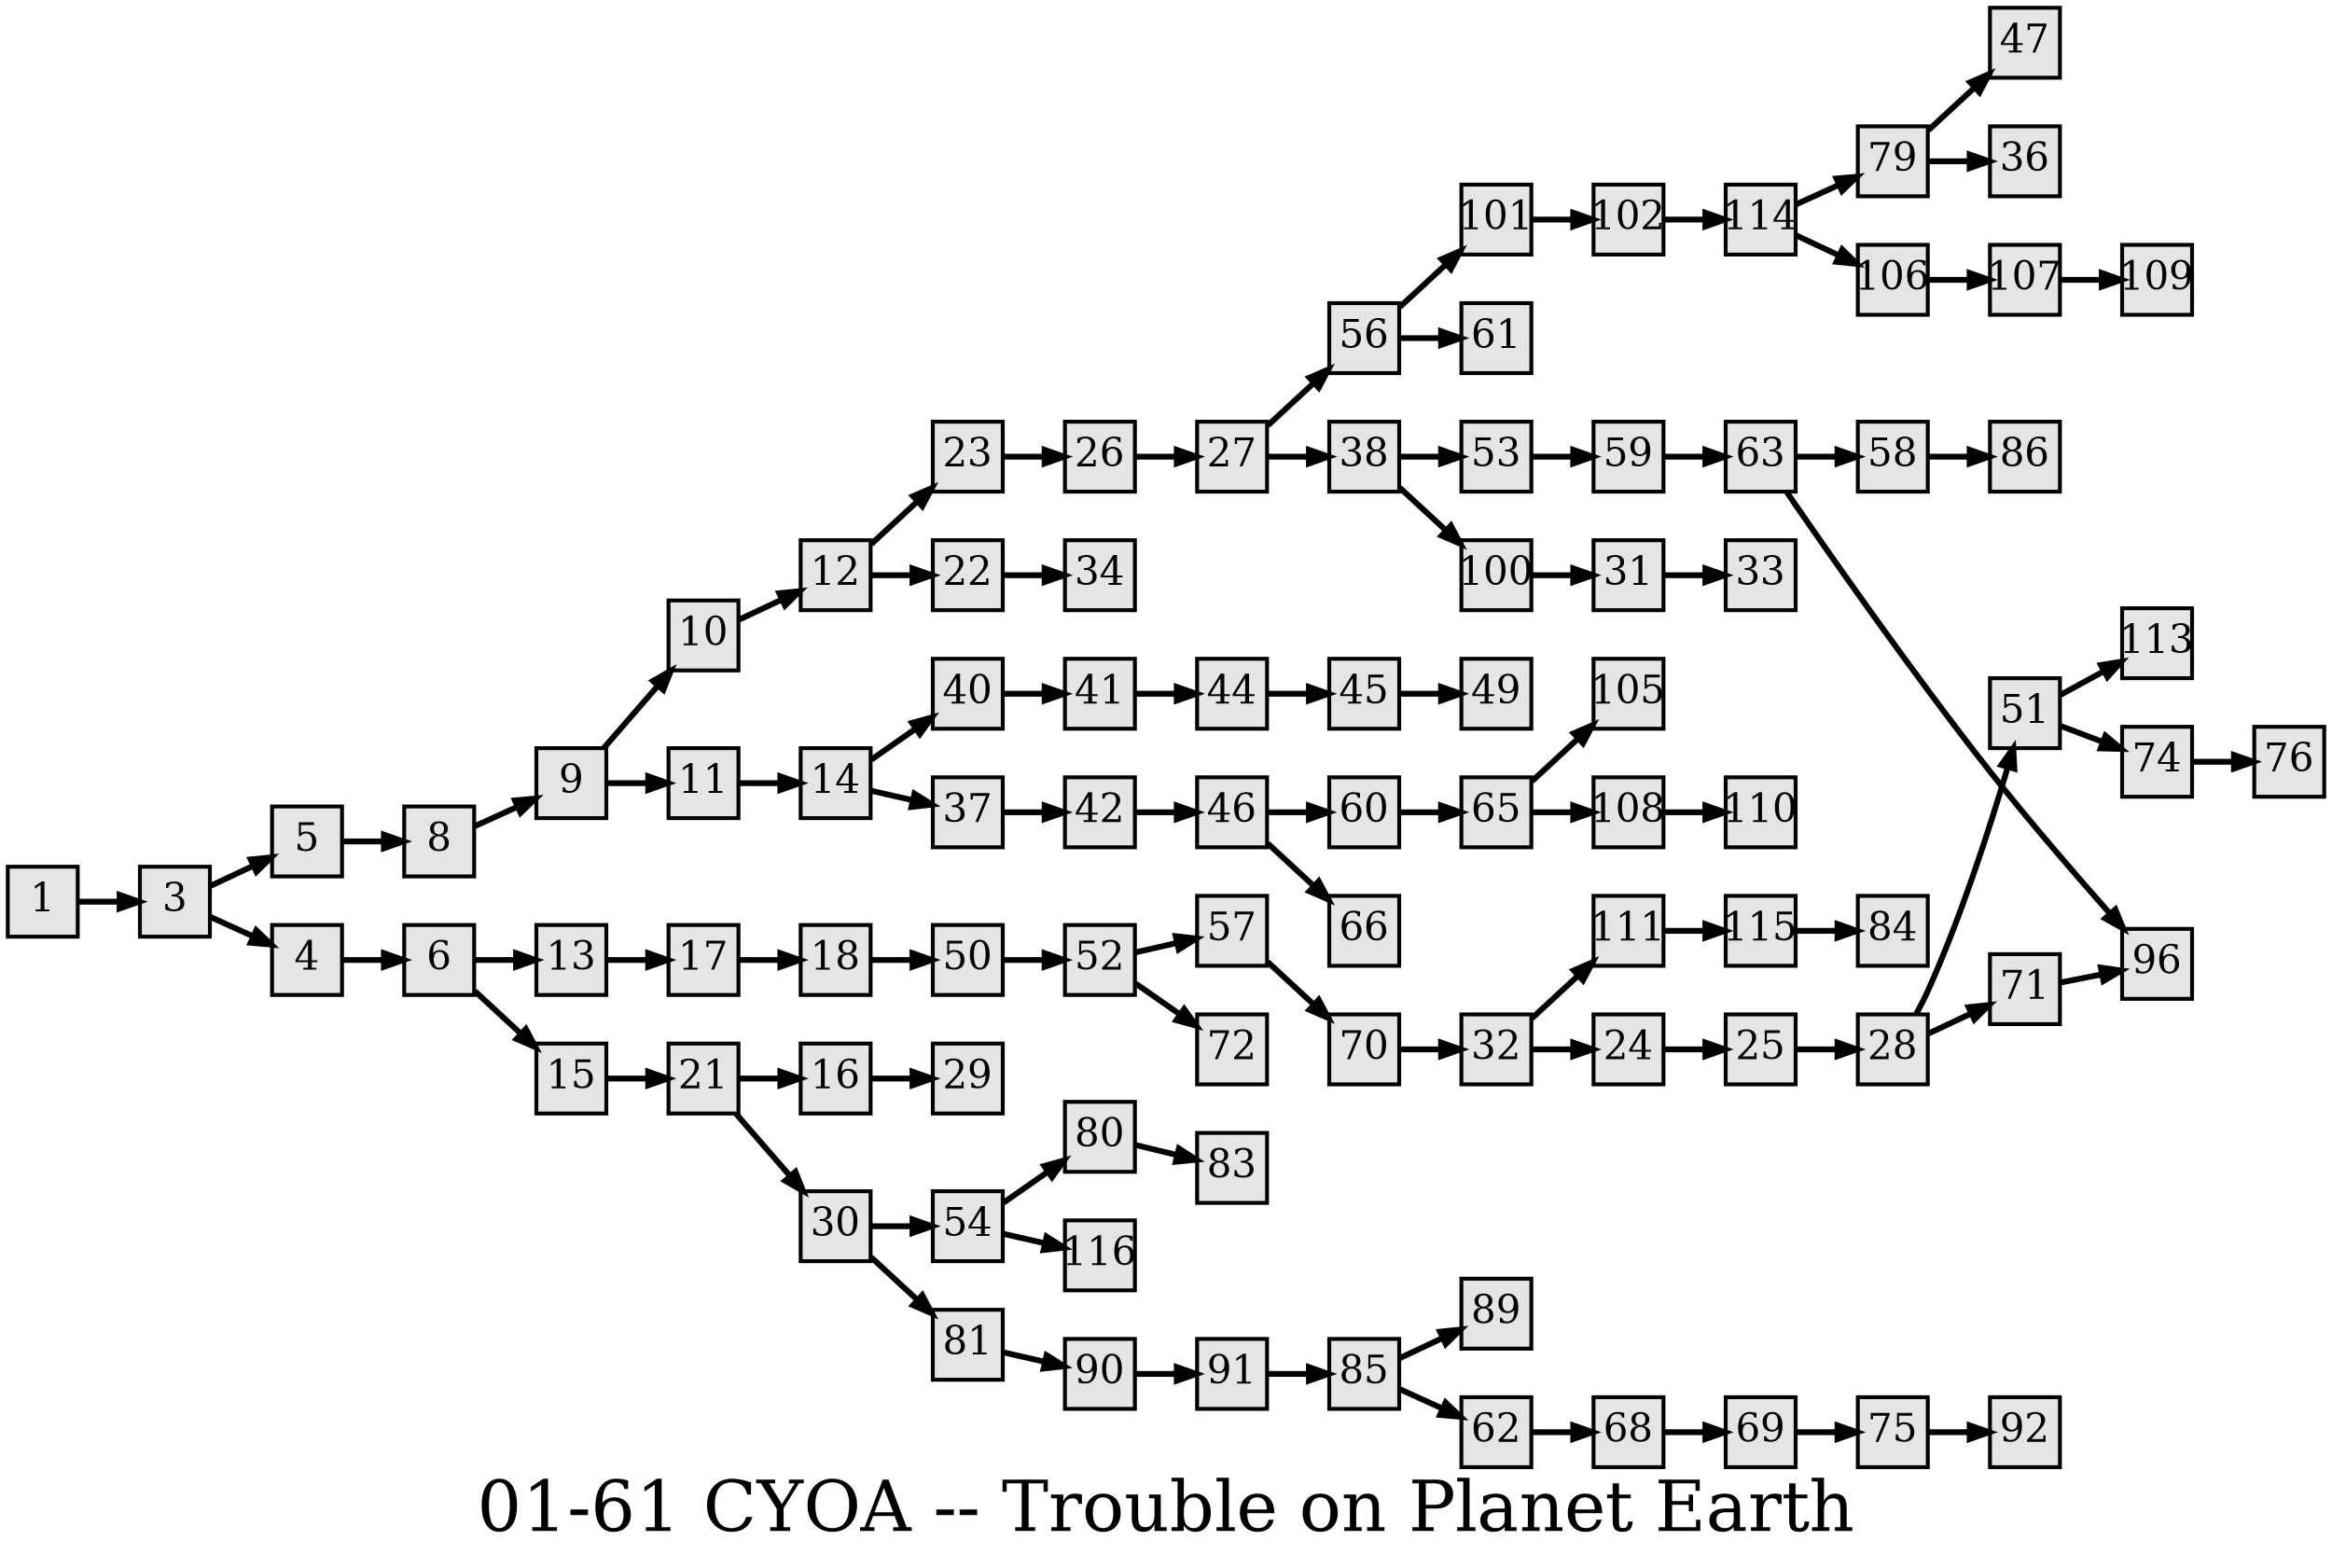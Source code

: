 digraph g{
  graph [ label="01-61 CYOA -- Trouble on Planet Earth" rankdir=LR, ordering=out, fontsize=36, nodesep="0.35", ranksep="0.45"];
  node  [shape=rect, penwidth=2, fontsize=20, style=filled, fillcolor=grey90, margin="0,0", labelfloat=true, regular=true, fixedsize=true];
  edge  [labelfloat=true, penwidth=3, fontsize=12];
  // ---;
  // group  : Katz;
  // id     : 01-61;
  // gbid   : 543;
  // series : CYOA;
  // title  : Trouble on Planet Earth;
  // author : R.A. Montgomery;
  // credit:;
  // - name :;
  // role : encoder;
  // date : 2017-08-21;
  // - name : Jeremy Douglass;
  // role : editor;
  // date : 2017-10-19;
  // render:;
  // - name   : small;
  // styles : gvStyles-small.txt;
  // engine : dot;
  // comment: >;
  
  // ---;
  
  // From | To | Label;
  
  1 -> 3;
  3 -> 5;
  3 -> 4;
  4 -> 6;
  5 -> 8;
  6 -> 13;
  6 -> 15;
  8 -> 9;
  9 -> 10;
  9 -> 11;
  10 -> 12;
  11 -> 14;
  12 -> 23;
  12 -> 22;
  13 -> 17;
  14 -> 40;
  14 -> 37;
  15 -> 21;
  16 -> 29;
  17 -> 18;
  18 -> 50;
  21 -> 16;
  21 -> 30;
  22 -> 34;
  23 -> 26;
  24 -> 25;
  25 -> 28;
  26 -> 27;
  27 -> 56;
  27 -> 38;
  28 -> 51;
  28 -> 71;
  30 -> 54;
  30 -> 81;
  31 -> 33;
  32 -> 111;
  32 -> 24;
  37 -> 42;
  38 -> 53;
  38 -> 100;
  40 -> 41;
  41 -> 44;
  42 -> 46;
  44 -> 45;
  45 -> 49;
  46 -> 60;
  46 -> 66;
  50 -> 52;
  51 -> 113;
  51 -> 74;
  52 -> 57;
  52 -> 72;
  53 -> 59;
  54 -> 80;
  54 -> 116;
  56 -> 101;
  56 -> 61;
  57 -> 70;
  58 -> 86;
  59 -> 63;
  60 -> 65;
  62 -> 68;
  63 -> 58;
  63 -> 96;
  65 -> 105;
  65 -> 108;
  68 -> 69;
  69 -> 75;
  70 -> 32;
  71 -> 96;
  74 -> 76;
  75 -> 92;
  79 -> 47;
  79 -> 36;
  80 -> 83;
  81 -> 90;
  85 -> 89;
  85 -> 62;
  90 -> 91;
  91 -> 85;
  100 -> 31;
  101 -> 102;
  102 -> 114;
  106 -> 107;
  107 -> 109;
  108 -> 110;
  111 -> 115;
  114 -> 79;
  114 -> 106;
  115 -> 84;
}

